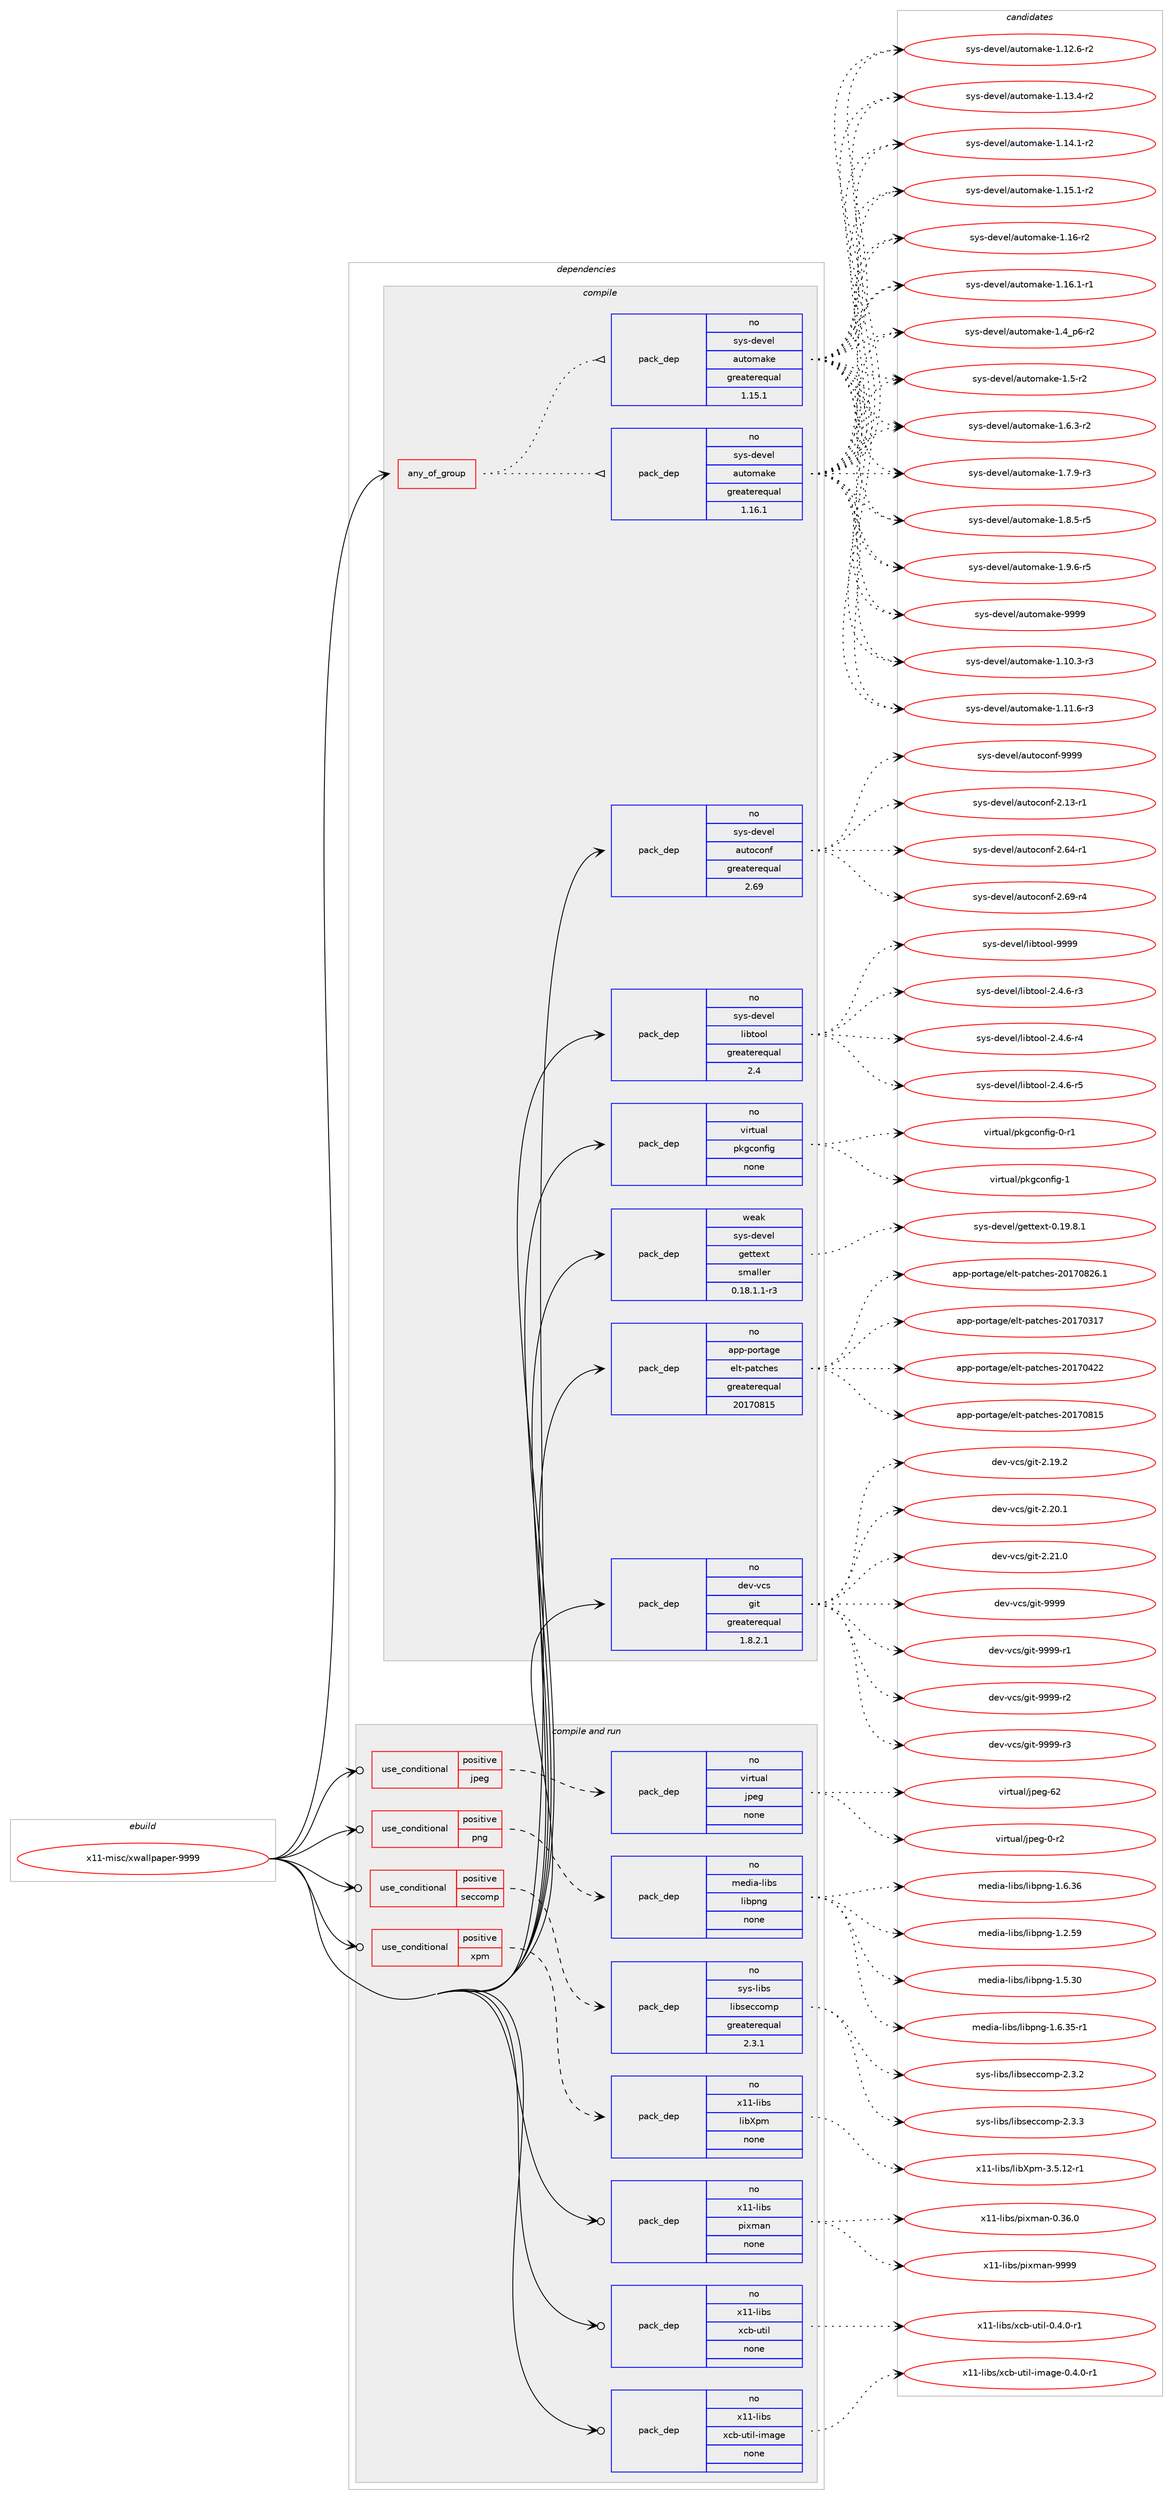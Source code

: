 digraph prolog {

# *************
# Graph options
# *************

newrank=true;
concentrate=true;
compound=true;
graph [rankdir=LR,fontname=Helvetica,fontsize=10,ranksep=1.5];#, ranksep=2.5, nodesep=0.2];
edge  [arrowhead=vee];
node  [fontname=Helvetica,fontsize=10];

# **********
# The ebuild
# **********

subgraph cluster_leftcol {
color=gray;
rank=same;
label=<<i>ebuild</i>>;
id [label="x11-misc/xwallpaper-9999", color=red, width=4, href="../x11-misc/xwallpaper-9999.svg"];
}

# ****************
# The dependencies
# ****************

subgraph cluster_midcol {
color=gray;
label=<<i>dependencies</i>>;
subgraph cluster_compile {
fillcolor="#eeeeee";
style=filled;
label=<<i>compile</i>>;
subgraph any28753 {
dependency1766416 [label=<<TABLE BORDER="0" CELLBORDER="1" CELLSPACING="0" CELLPADDING="4"><TR><TD CELLPADDING="10">any_of_group</TD></TR></TABLE>>, shape=none, color=red];subgraph pack1269745 {
dependency1766417 [label=<<TABLE BORDER="0" CELLBORDER="1" CELLSPACING="0" CELLPADDING="4" WIDTH="220"><TR><TD ROWSPAN="6" CELLPADDING="30">pack_dep</TD></TR><TR><TD WIDTH="110">no</TD></TR><TR><TD>sys-devel</TD></TR><TR><TD>automake</TD></TR><TR><TD>greaterequal</TD></TR><TR><TD>1.16.1</TD></TR></TABLE>>, shape=none, color=blue];
}
dependency1766416:e -> dependency1766417:w [weight=20,style="dotted",arrowhead="oinv"];
subgraph pack1269746 {
dependency1766418 [label=<<TABLE BORDER="0" CELLBORDER="1" CELLSPACING="0" CELLPADDING="4" WIDTH="220"><TR><TD ROWSPAN="6" CELLPADDING="30">pack_dep</TD></TR><TR><TD WIDTH="110">no</TD></TR><TR><TD>sys-devel</TD></TR><TR><TD>automake</TD></TR><TR><TD>greaterequal</TD></TR><TR><TD>1.15.1</TD></TR></TABLE>>, shape=none, color=blue];
}
dependency1766416:e -> dependency1766418:w [weight=20,style="dotted",arrowhead="oinv"];
}
id:e -> dependency1766416:w [weight=20,style="solid",arrowhead="vee"];
subgraph pack1269747 {
dependency1766419 [label=<<TABLE BORDER="0" CELLBORDER="1" CELLSPACING="0" CELLPADDING="4" WIDTH="220"><TR><TD ROWSPAN="6" CELLPADDING="30">pack_dep</TD></TR><TR><TD WIDTH="110">no</TD></TR><TR><TD>app-portage</TD></TR><TR><TD>elt-patches</TD></TR><TR><TD>greaterequal</TD></TR><TR><TD>20170815</TD></TR></TABLE>>, shape=none, color=blue];
}
id:e -> dependency1766419:w [weight=20,style="solid",arrowhead="vee"];
subgraph pack1269748 {
dependency1766420 [label=<<TABLE BORDER="0" CELLBORDER="1" CELLSPACING="0" CELLPADDING="4" WIDTH="220"><TR><TD ROWSPAN="6" CELLPADDING="30">pack_dep</TD></TR><TR><TD WIDTH="110">no</TD></TR><TR><TD>dev-vcs</TD></TR><TR><TD>git</TD></TR><TR><TD>greaterequal</TD></TR><TR><TD>1.8.2.1</TD></TR></TABLE>>, shape=none, color=blue];
}
id:e -> dependency1766420:w [weight=20,style="solid",arrowhead="vee"];
subgraph pack1269749 {
dependency1766421 [label=<<TABLE BORDER="0" CELLBORDER="1" CELLSPACING="0" CELLPADDING="4" WIDTH="220"><TR><TD ROWSPAN="6" CELLPADDING="30">pack_dep</TD></TR><TR><TD WIDTH="110">no</TD></TR><TR><TD>sys-devel</TD></TR><TR><TD>autoconf</TD></TR><TR><TD>greaterequal</TD></TR><TR><TD>2.69</TD></TR></TABLE>>, shape=none, color=blue];
}
id:e -> dependency1766421:w [weight=20,style="solid",arrowhead="vee"];
subgraph pack1269750 {
dependency1766422 [label=<<TABLE BORDER="0" CELLBORDER="1" CELLSPACING="0" CELLPADDING="4" WIDTH="220"><TR><TD ROWSPAN="6" CELLPADDING="30">pack_dep</TD></TR><TR><TD WIDTH="110">no</TD></TR><TR><TD>sys-devel</TD></TR><TR><TD>libtool</TD></TR><TR><TD>greaterequal</TD></TR><TR><TD>2.4</TD></TR></TABLE>>, shape=none, color=blue];
}
id:e -> dependency1766422:w [weight=20,style="solid",arrowhead="vee"];
subgraph pack1269751 {
dependency1766423 [label=<<TABLE BORDER="0" CELLBORDER="1" CELLSPACING="0" CELLPADDING="4" WIDTH="220"><TR><TD ROWSPAN="6" CELLPADDING="30">pack_dep</TD></TR><TR><TD WIDTH="110">no</TD></TR><TR><TD>virtual</TD></TR><TR><TD>pkgconfig</TD></TR><TR><TD>none</TD></TR><TR><TD></TD></TR></TABLE>>, shape=none, color=blue];
}
id:e -> dependency1766423:w [weight=20,style="solid",arrowhead="vee"];
subgraph pack1269752 {
dependency1766424 [label=<<TABLE BORDER="0" CELLBORDER="1" CELLSPACING="0" CELLPADDING="4" WIDTH="220"><TR><TD ROWSPAN="6" CELLPADDING="30">pack_dep</TD></TR><TR><TD WIDTH="110">weak</TD></TR><TR><TD>sys-devel</TD></TR><TR><TD>gettext</TD></TR><TR><TD>smaller</TD></TR><TR><TD>0.18.1.1-r3</TD></TR></TABLE>>, shape=none, color=blue];
}
id:e -> dependency1766424:w [weight=20,style="solid",arrowhead="vee"];
}
subgraph cluster_compileandrun {
fillcolor="#eeeeee";
style=filled;
label=<<i>compile and run</i>>;
subgraph cond466910 {
dependency1766425 [label=<<TABLE BORDER="0" CELLBORDER="1" CELLSPACING="0" CELLPADDING="4"><TR><TD ROWSPAN="3" CELLPADDING="10">use_conditional</TD></TR><TR><TD>positive</TD></TR><TR><TD>jpeg</TD></TR></TABLE>>, shape=none, color=red];
subgraph pack1269753 {
dependency1766426 [label=<<TABLE BORDER="0" CELLBORDER="1" CELLSPACING="0" CELLPADDING="4" WIDTH="220"><TR><TD ROWSPAN="6" CELLPADDING="30">pack_dep</TD></TR><TR><TD WIDTH="110">no</TD></TR><TR><TD>virtual</TD></TR><TR><TD>jpeg</TD></TR><TR><TD>none</TD></TR><TR><TD></TD></TR></TABLE>>, shape=none, color=blue];
}
dependency1766425:e -> dependency1766426:w [weight=20,style="dashed",arrowhead="vee"];
}
id:e -> dependency1766425:w [weight=20,style="solid",arrowhead="odotvee"];
subgraph cond466911 {
dependency1766427 [label=<<TABLE BORDER="0" CELLBORDER="1" CELLSPACING="0" CELLPADDING="4"><TR><TD ROWSPAN="3" CELLPADDING="10">use_conditional</TD></TR><TR><TD>positive</TD></TR><TR><TD>png</TD></TR></TABLE>>, shape=none, color=red];
subgraph pack1269754 {
dependency1766428 [label=<<TABLE BORDER="0" CELLBORDER="1" CELLSPACING="0" CELLPADDING="4" WIDTH="220"><TR><TD ROWSPAN="6" CELLPADDING="30">pack_dep</TD></TR><TR><TD WIDTH="110">no</TD></TR><TR><TD>media-libs</TD></TR><TR><TD>libpng</TD></TR><TR><TD>none</TD></TR><TR><TD></TD></TR></TABLE>>, shape=none, color=blue];
}
dependency1766427:e -> dependency1766428:w [weight=20,style="dashed",arrowhead="vee"];
}
id:e -> dependency1766427:w [weight=20,style="solid",arrowhead="odotvee"];
subgraph cond466912 {
dependency1766429 [label=<<TABLE BORDER="0" CELLBORDER="1" CELLSPACING="0" CELLPADDING="4"><TR><TD ROWSPAN="3" CELLPADDING="10">use_conditional</TD></TR><TR><TD>positive</TD></TR><TR><TD>seccomp</TD></TR></TABLE>>, shape=none, color=red];
subgraph pack1269755 {
dependency1766430 [label=<<TABLE BORDER="0" CELLBORDER="1" CELLSPACING="0" CELLPADDING="4" WIDTH="220"><TR><TD ROWSPAN="6" CELLPADDING="30">pack_dep</TD></TR><TR><TD WIDTH="110">no</TD></TR><TR><TD>sys-libs</TD></TR><TR><TD>libseccomp</TD></TR><TR><TD>greaterequal</TD></TR><TR><TD>2.3.1</TD></TR></TABLE>>, shape=none, color=blue];
}
dependency1766429:e -> dependency1766430:w [weight=20,style="dashed",arrowhead="vee"];
}
id:e -> dependency1766429:w [weight=20,style="solid",arrowhead="odotvee"];
subgraph cond466913 {
dependency1766431 [label=<<TABLE BORDER="0" CELLBORDER="1" CELLSPACING="0" CELLPADDING="4"><TR><TD ROWSPAN="3" CELLPADDING="10">use_conditional</TD></TR><TR><TD>positive</TD></TR><TR><TD>xpm</TD></TR></TABLE>>, shape=none, color=red];
subgraph pack1269756 {
dependency1766432 [label=<<TABLE BORDER="0" CELLBORDER="1" CELLSPACING="0" CELLPADDING="4" WIDTH="220"><TR><TD ROWSPAN="6" CELLPADDING="30">pack_dep</TD></TR><TR><TD WIDTH="110">no</TD></TR><TR><TD>x11-libs</TD></TR><TR><TD>libXpm</TD></TR><TR><TD>none</TD></TR><TR><TD></TD></TR></TABLE>>, shape=none, color=blue];
}
dependency1766431:e -> dependency1766432:w [weight=20,style="dashed",arrowhead="vee"];
}
id:e -> dependency1766431:w [weight=20,style="solid",arrowhead="odotvee"];
subgraph pack1269757 {
dependency1766433 [label=<<TABLE BORDER="0" CELLBORDER="1" CELLSPACING="0" CELLPADDING="4" WIDTH="220"><TR><TD ROWSPAN="6" CELLPADDING="30">pack_dep</TD></TR><TR><TD WIDTH="110">no</TD></TR><TR><TD>x11-libs</TD></TR><TR><TD>pixman</TD></TR><TR><TD>none</TD></TR><TR><TD></TD></TR></TABLE>>, shape=none, color=blue];
}
id:e -> dependency1766433:w [weight=20,style="solid",arrowhead="odotvee"];
subgraph pack1269758 {
dependency1766434 [label=<<TABLE BORDER="0" CELLBORDER="1" CELLSPACING="0" CELLPADDING="4" WIDTH="220"><TR><TD ROWSPAN="6" CELLPADDING="30">pack_dep</TD></TR><TR><TD WIDTH="110">no</TD></TR><TR><TD>x11-libs</TD></TR><TR><TD>xcb-util</TD></TR><TR><TD>none</TD></TR><TR><TD></TD></TR></TABLE>>, shape=none, color=blue];
}
id:e -> dependency1766434:w [weight=20,style="solid",arrowhead="odotvee"];
subgraph pack1269759 {
dependency1766435 [label=<<TABLE BORDER="0" CELLBORDER="1" CELLSPACING="0" CELLPADDING="4" WIDTH="220"><TR><TD ROWSPAN="6" CELLPADDING="30">pack_dep</TD></TR><TR><TD WIDTH="110">no</TD></TR><TR><TD>x11-libs</TD></TR><TR><TD>xcb-util-image</TD></TR><TR><TD>none</TD></TR><TR><TD></TD></TR></TABLE>>, shape=none, color=blue];
}
id:e -> dependency1766435:w [weight=20,style="solid",arrowhead="odotvee"];
}
subgraph cluster_run {
fillcolor="#eeeeee";
style=filled;
label=<<i>run</i>>;
}
}

# **************
# The candidates
# **************

subgraph cluster_choices {
rank=same;
color=gray;
label=<<i>candidates</i>>;

subgraph choice1269745 {
color=black;
nodesep=1;
choice11512111545100101118101108479711711611110997107101454946494846514511451 [label="sys-devel/automake-1.10.3-r3", color=red, width=4,href="../sys-devel/automake-1.10.3-r3.svg"];
choice11512111545100101118101108479711711611110997107101454946494946544511451 [label="sys-devel/automake-1.11.6-r3", color=red, width=4,href="../sys-devel/automake-1.11.6-r3.svg"];
choice11512111545100101118101108479711711611110997107101454946495046544511450 [label="sys-devel/automake-1.12.6-r2", color=red, width=4,href="../sys-devel/automake-1.12.6-r2.svg"];
choice11512111545100101118101108479711711611110997107101454946495146524511450 [label="sys-devel/automake-1.13.4-r2", color=red, width=4,href="../sys-devel/automake-1.13.4-r2.svg"];
choice11512111545100101118101108479711711611110997107101454946495246494511450 [label="sys-devel/automake-1.14.1-r2", color=red, width=4,href="../sys-devel/automake-1.14.1-r2.svg"];
choice11512111545100101118101108479711711611110997107101454946495346494511450 [label="sys-devel/automake-1.15.1-r2", color=red, width=4,href="../sys-devel/automake-1.15.1-r2.svg"];
choice1151211154510010111810110847971171161111099710710145494649544511450 [label="sys-devel/automake-1.16-r2", color=red, width=4,href="../sys-devel/automake-1.16-r2.svg"];
choice11512111545100101118101108479711711611110997107101454946495446494511449 [label="sys-devel/automake-1.16.1-r1", color=red, width=4,href="../sys-devel/automake-1.16.1-r1.svg"];
choice115121115451001011181011084797117116111109971071014549465295112544511450 [label="sys-devel/automake-1.4_p6-r2", color=red, width=4,href="../sys-devel/automake-1.4_p6-r2.svg"];
choice11512111545100101118101108479711711611110997107101454946534511450 [label="sys-devel/automake-1.5-r2", color=red, width=4,href="../sys-devel/automake-1.5-r2.svg"];
choice115121115451001011181011084797117116111109971071014549465446514511450 [label="sys-devel/automake-1.6.3-r2", color=red, width=4,href="../sys-devel/automake-1.6.3-r2.svg"];
choice115121115451001011181011084797117116111109971071014549465546574511451 [label="sys-devel/automake-1.7.9-r3", color=red, width=4,href="../sys-devel/automake-1.7.9-r3.svg"];
choice115121115451001011181011084797117116111109971071014549465646534511453 [label="sys-devel/automake-1.8.5-r5", color=red, width=4,href="../sys-devel/automake-1.8.5-r5.svg"];
choice115121115451001011181011084797117116111109971071014549465746544511453 [label="sys-devel/automake-1.9.6-r5", color=red, width=4,href="../sys-devel/automake-1.9.6-r5.svg"];
choice115121115451001011181011084797117116111109971071014557575757 [label="sys-devel/automake-9999", color=red, width=4,href="../sys-devel/automake-9999.svg"];
dependency1766417:e -> choice11512111545100101118101108479711711611110997107101454946494846514511451:w [style=dotted,weight="100"];
dependency1766417:e -> choice11512111545100101118101108479711711611110997107101454946494946544511451:w [style=dotted,weight="100"];
dependency1766417:e -> choice11512111545100101118101108479711711611110997107101454946495046544511450:w [style=dotted,weight="100"];
dependency1766417:e -> choice11512111545100101118101108479711711611110997107101454946495146524511450:w [style=dotted,weight="100"];
dependency1766417:e -> choice11512111545100101118101108479711711611110997107101454946495246494511450:w [style=dotted,weight="100"];
dependency1766417:e -> choice11512111545100101118101108479711711611110997107101454946495346494511450:w [style=dotted,weight="100"];
dependency1766417:e -> choice1151211154510010111810110847971171161111099710710145494649544511450:w [style=dotted,weight="100"];
dependency1766417:e -> choice11512111545100101118101108479711711611110997107101454946495446494511449:w [style=dotted,weight="100"];
dependency1766417:e -> choice115121115451001011181011084797117116111109971071014549465295112544511450:w [style=dotted,weight="100"];
dependency1766417:e -> choice11512111545100101118101108479711711611110997107101454946534511450:w [style=dotted,weight="100"];
dependency1766417:e -> choice115121115451001011181011084797117116111109971071014549465446514511450:w [style=dotted,weight="100"];
dependency1766417:e -> choice115121115451001011181011084797117116111109971071014549465546574511451:w [style=dotted,weight="100"];
dependency1766417:e -> choice115121115451001011181011084797117116111109971071014549465646534511453:w [style=dotted,weight="100"];
dependency1766417:e -> choice115121115451001011181011084797117116111109971071014549465746544511453:w [style=dotted,weight="100"];
dependency1766417:e -> choice115121115451001011181011084797117116111109971071014557575757:w [style=dotted,weight="100"];
}
subgraph choice1269746 {
color=black;
nodesep=1;
choice11512111545100101118101108479711711611110997107101454946494846514511451 [label="sys-devel/automake-1.10.3-r3", color=red, width=4,href="../sys-devel/automake-1.10.3-r3.svg"];
choice11512111545100101118101108479711711611110997107101454946494946544511451 [label="sys-devel/automake-1.11.6-r3", color=red, width=4,href="../sys-devel/automake-1.11.6-r3.svg"];
choice11512111545100101118101108479711711611110997107101454946495046544511450 [label="sys-devel/automake-1.12.6-r2", color=red, width=4,href="../sys-devel/automake-1.12.6-r2.svg"];
choice11512111545100101118101108479711711611110997107101454946495146524511450 [label="sys-devel/automake-1.13.4-r2", color=red, width=4,href="../sys-devel/automake-1.13.4-r2.svg"];
choice11512111545100101118101108479711711611110997107101454946495246494511450 [label="sys-devel/automake-1.14.1-r2", color=red, width=4,href="../sys-devel/automake-1.14.1-r2.svg"];
choice11512111545100101118101108479711711611110997107101454946495346494511450 [label="sys-devel/automake-1.15.1-r2", color=red, width=4,href="../sys-devel/automake-1.15.1-r2.svg"];
choice1151211154510010111810110847971171161111099710710145494649544511450 [label="sys-devel/automake-1.16-r2", color=red, width=4,href="../sys-devel/automake-1.16-r2.svg"];
choice11512111545100101118101108479711711611110997107101454946495446494511449 [label="sys-devel/automake-1.16.1-r1", color=red, width=4,href="../sys-devel/automake-1.16.1-r1.svg"];
choice115121115451001011181011084797117116111109971071014549465295112544511450 [label="sys-devel/automake-1.4_p6-r2", color=red, width=4,href="../sys-devel/automake-1.4_p6-r2.svg"];
choice11512111545100101118101108479711711611110997107101454946534511450 [label="sys-devel/automake-1.5-r2", color=red, width=4,href="../sys-devel/automake-1.5-r2.svg"];
choice115121115451001011181011084797117116111109971071014549465446514511450 [label="sys-devel/automake-1.6.3-r2", color=red, width=4,href="../sys-devel/automake-1.6.3-r2.svg"];
choice115121115451001011181011084797117116111109971071014549465546574511451 [label="sys-devel/automake-1.7.9-r3", color=red, width=4,href="../sys-devel/automake-1.7.9-r3.svg"];
choice115121115451001011181011084797117116111109971071014549465646534511453 [label="sys-devel/automake-1.8.5-r5", color=red, width=4,href="../sys-devel/automake-1.8.5-r5.svg"];
choice115121115451001011181011084797117116111109971071014549465746544511453 [label="sys-devel/automake-1.9.6-r5", color=red, width=4,href="../sys-devel/automake-1.9.6-r5.svg"];
choice115121115451001011181011084797117116111109971071014557575757 [label="sys-devel/automake-9999", color=red, width=4,href="../sys-devel/automake-9999.svg"];
dependency1766418:e -> choice11512111545100101118101108479711711611110997107101454946494846514511451:w [style=dotted,weight="100"];
dependency1766418:e -> choice11512111545100101118101108479711711611110997107101454946494946544511451:w [style=dotted,weight="100"];
dependency1766418:e -> choice11512111545100101118101108479711711611110997107101454946495046544511450:w [style=dotted,weight="100"];
dependency1766418:e -> choice11512111545100101118101108479711711611110997107101454946495146524511450:w [style=dotted,weight="100"];
dependency1766418:e -> choice11512111545100101118101108479711711611110997107101454946495246494511450:w [style=dotted,weight="100"];
dependency1766418:e -> choice11512111545100101118101108479711711611110997107101454946495346494511450:w [style=dotted,weight="100"];
dependency1766418:e -> choice1151211154510010111810110847971171161111099710710145494649544511450:w [style=dotted,weight="100"];
dependency1766418:e -> choice11512111545100101118101108479711711611110997107101454946495446494511449:w [style=dotted,weight="100"];
dependency1766418:e -> choice115121115451001011181011084797117116111109971071014549465295112544511450:w [style=dotted,weight="100"];
dependency1766418:e -> choice11512111545100101118101108479711711611110997107101454946534511450:w [style=dotted,weight="100"];
dependency1766418:e -> choice115121115451001011181011084797117116111109971071014549465446514511450:w [style=dotted,weight="100"];
dependency1766418:e -> choice115121115451001011181011084797117116111109971071014549465546574511451:w [style=dotted,weight="100"];
dependency1766418:e -> choice115121115451001011181011084797117116111109971071014549465646534511453:w [style=dotted,weight="100"];
dependency1766418:e -> choice115121115451001011181011084797117116111109971071014549465746544511453:w [style=dotted,weight="100"];
dependency1766418:e -> choice115121115451001011181011084797117116111109971071014557575757:w [style=dotted,weight="100"];
}
subgraph choice1269747 {
color=black;
nodesep=1;
choice97112112451121111141169710310147101108116451129711699104101115455048495548514955 [label="app-portage/elt-patches-20170317", color=red, width=4,href="../app-portage/elt-patches-20170317.svg"];
choice97112112451121111141169710310147101108116451129711699104101115455048495548525050 [label="app-portage/elt-patches-20170422", color=red, width=4,href="../app-portage/elt-patches-20170422.svg"];
choice97112112451121111141169710310147101108116451129711699104101115455048495548564953 [label="app-portage/elt-patches-20170815", color=red, width=4,href="../app-portage/elt-patches-20170815.svg"];
choice971121124511211111411697103101471011081164511297116991041011154550484955485650544649 [label="app-portage/elt-patches-20170826.1", color=red, width=4,href="../app-portage/elt-patches-20170826.1.svg"];
dependency1766419:e -> choice97112112451121111141169710310147101108116451129711699104101115455048495548514955:w [style=dotted,weight="100"];
dependency1766419:e -> choice97112112451121111141169710310147101108116451129711699104101115455048495548525050:w [style=dotted,weight="100"];
dependency1766419:e -> choice97112112451121111141169710310147101108116451129711699104101115455048495548564953:w [style=dotted,weight="100"];
dependency1766419:e -> choice971121124511211111411697103101471011081164511297116991041011154550484955485650544649:w [style=dotted,weight="100"];
}
subgraph choice1269748 {
color=black;
nodesep=1;
choice10010111845118991154710310511645504649574650 [label="dev-vcs/git-2.19.2", color=red, width=4,href="../dev-vcs/git-2.19.2.svg"];
choice10010111845118991154710310511645504650484649 [label="dev-vcs/git-2.20.1", color=red, width=4,href="../dev-vcs/git-2.20.1.svg"];
choice10010111845118991154710310511645504650494648 [label="dev-vcs/git-2.21.0", color=red, width=4,href="../dev-vcs/git-2.21.0.svg"];
choice1001011184511899115471031051164557575757 [label="dev-vcs/git-9999", color=red, width=4,href="../dev-vcs/git-9999.svg"];
choice10010111845118991154710310511645575757574511449 [label="dev-vcs/git-9999-r1", color=red, width=4,href="../dev-vcs/git-9999-r1.svg"];
choice10010111845118991154710310511645575757574511450 [label="dev-vcs/git-9999-r2", color=red, width=4,href="../dev-vcs/git-9999-r2.svg"];
choice10010111845118991154710310511645575757574511451 [label="dev-vcs/git-9999-r3", color=red, width=4,href="../dev-vcs/git-9999-r3.svg"];
dependency1766420:e -> choice10010111845118991154710310511645504649574650:w [style=dotted,weight="100"];
dependency1766420:e -> choice10010111845118991154710310511645504650484649:w [style=dotted,weight="100"];
dependency1766420:e -> choice10010111845118991154710310511645504650494648:w [style=dotted,weight="100"];
dependency1766420:e -> choice1001011184511899115471031051164557575757:w [style=dotted,weight="100"];
dependency1766420:e -> choice10010111845118991154710310511645575757574511449:w [style=dotted,weight="100"];
dependency1766420:e -> choice10010111845118991154710310511645575757574511450:w [style=dotted,weight="100"];
dependency1766420:e -> choice10010111845118991154710310511645575757574511451:w [style=dotted,weight="100"];
}
subgraph choice1269749 {
color=black;
nodesep=1;
choice1151211154510010111810110847971171161119911111010245504649514511449 [label="sys-devel/autoconf-2.13-r1", color=red, width=4,href="../sys-devel/autoconf-2.13-r1.svg"];
choice1151211154510010111810110847971171161119911111010245504654524511449 [label="sys-devel/autoconf-2.64-r1", color=red, width=4,href="../sys-devel/autoconf-2.64-r1.svg"];
choice1151211154510010111810110847971171161119911111010245504654574511452 [label="sys-devel/autoconf-2.69-r4", color=red, width=4,href="../sys-devel/autoconf-2.69-r4.svg"];
choice115121115451001011181011084797117116111991111101024557575757 [label="sys-devel/autoconf-9999", color=red, width=4,href="../sys-devel/autoconf-9999.svg"];
dependency1766421:e -> choice1151211154510010111810110847971171161119911111010245504649514511449:w [style=dotted,weight="100"];
dependency1766421:e -> choice1151211154510010111810110847971171161119911111010245504654524511449:w [style=dotted,weight="100"];
dependency1766421:e -> choice1151211154510010111810110847971171161119911111010245504654574511452:w [style=dotted,weight="100"];
dependency1766421:e -> choice115121115451001011181011084797117116111991111101024557575757:w [style=dotted,weight="100"];
}
subgraph choice1269750 {
color=black;
nodesep=1;
choice1151211154510010111810110847108105981161111111084550465246544511451 [label="sys-devel/libtool-2.4.6-r3", color=red, width=4,href="../sys-devel/libtool-2.4.6-r3.svg"];
choice1151211154510010111810110847108105981161111111084550465246544511452 [label="sys-devel/libtool-2.4.6-r4", color=red, width=4,href="../sys-devel/libtool-2.4.6-r4.svg"];
choice1151211154510010111810110847108105981161111111084550465246544511453 [label="sys-devel/libtool-2.4.6-r5", color=red, width=4,href="../sys-devel/libtool-2.4.6-r5.svg"];
choice1151211154510010111810110847108105981161111111084557575757 [label="sys-devel/libtool-9999", color=red, width=4,href="../sys-devel/libtool-9999.svg"];
dependency1766422:e -> choice1151211154510010111810110847108105981161111111084550465246544511451:w [style=dotted,weight="100"];
dependency1766422:e -> choice1151211154510010111810110847108105981161111111084550465246544511452:w [style=dotted,weight="100"];
dependency1766422:e -> choice1151211154510010111810110847108105981161111111084550465246544511453:w [style=dotted,weight="100"];
dependency1766422:e -> choice1151211154510010111810110847108105981161111111084557575757:w [style=dotted,weight="100"];
}
subgraph choice1269751 {
color=black;
nodesep=1;
choice11810511411611797108471121071039911111010210510345484511449 [label="virtual/pkgconfig-0-r1", color=red, width=4,href="../virtual/pkgconfig-0-r1.svg"];
choice1181051141161179710847112107103991111101021051034549 [label="virtual/pkgconfig-1", color=red, width=4,href="../virtual/pkgconfig-1.svg"];
dependency1766423:e -> choice11810511411611797108471121071039911111010210510345484511449:w [style=dotted,weight="100"];
dependency1766423:e -> choice1181051141161179710847112107103991111101021051034549:w [style=dotted,weight="100"];
}
subgraph choice1269752 {
color=black;
nodesep=1;
choice1151211154510010111810110847103101116116101120116454846495746564649 [label="sys-devel/gettext-0.19.8.1", color=red, width=4,href="../sys-devel/gettext-0.19.8.1.svg"];
dependency1766424:e -> choice1151211154510010111810110847103101116116101120116454846495746564649:w [style=dotted,weight="100"];
}
subgraph choice1269753 {
color=black;
nodesep=1;
choice118105114116117971084710611210110345484511450 [label="virtual/jpeg-0-r2", color=red, width=4,href="../virtual/jpeg-0-r2.svg"];
choice1181051141161179710847106112101103455450 [label="virtual/jpeg-62", color=red, width=4,href="../virtual/jpeg-62.svg"];
dependency1766426:e -> choice118105114116117971084710611210110345484511450:w [style=dotted,weight="100"];
dependency1766426:e -> choice1181051141161179710847106112101103455450:w [style=dotted,weight="100"];
}
subgraph choice1269754 {
color=black;
nodesep=1;
choice109101100105974510810598115471081059811211010345494650465357 [label="media-libs/libpng-1.2.59", color=red, width=4,href="../media-libs/libpng-1.2.59.svg"];
choice109101100105974510810598115471081059811211010345494653465148 [label="media-libs/libpng-1.5.30", color=red, width=4,href="../media-libs/libpng-1.5.30.svg"];
choice1091011001059745108105981154710810598112110103454946544651534511449 [label="media-libs/libpng-1.6.35-r1", color=red, width=4,href="../media-libs/libpng-1.6.35-r1.svg"];
choice109101100105974510810598115471081059811211010345494654465154 [label="media-libs/libpng-1.6.36", color=red, width=4,href="../media-libs/libpng-1.6.36.svg"];
dependency1766428:e -> choice109101100105974510810598115471081059811211010345494650465357:w [style=dotted,weight="100"];
dependency1766428:e -> choice109101100105974510810598115471081059811211010345494653465148:w [style=dotted,weight="100"];
dependency1766428:e -> choice1091011001059745108105981154710810598112110103454946544651534511449:w [style=dotted,weight="100"];
dependency1766428:e -> choice109101100105974510810598115471081059811211010345494654465154:w [style=dotted,weight="100"];
}
subgraph choice1269755 {
color=black;
nodesep=1;
choice115121115451081059811547108105981151019999111109112455046514650 [label="sys-libs/libseccomp-2.3.2", color=red, width=4,href="../sys-libs/libseccomp-2.3.2.svg"];
choice115121115451081059811547108105981151019999111109112455046514651 [label="sys-libs/libseccomp-2.3.3", color=red, width=4,href="../sys-libs/libseccomp-2.3.3.svg"];
dependency1766430:e -> choice115121115451081059811547108105981151019999111109112455046514650:w [style=dotted,weight="100"];
dependency1766430:e -> choice115121115451081059811547108105981151019999111109112455046514651:w [style=dotted,weight="100"];
}
subgraph choice1269756 {
color=black;
nodesep=1;
choice12049494510810598115471081059888112109455146534649504511449 [label="x11-libs/libXpm-3.5.12-r1", color=red, width=4,href="../x11-libs/libXpm-3.5.12-r1.svg"];
dependency1766432:e -> choice12049494510810598115471081059888112109455146534649504511449:w [style=dotted,weight="100"];
}
subgraph choice1269757 {
color=black;
nodesep=1;
choice12049494510810598115471121051201099711045484651544648 [label="x11-libs/pixman-0.36.0", color=red, width=4,href="../x11-libs/pixman-0.36.0.svg"];
choice1204949451081059811547112105120109971104557575757 [label="x11-libs/pixman-9999", color=red, width=4,href="../x11-libs/pixman-9999.svg"];
dependency1766433:e -> choice12049494510810598115471121051201099711045484651544648:w [style=dotted,weight="100"];
dependency1766433:e -> choice1204949451081059811547112105120109971104557575757:w [style=dotted,weight="100"];
}
subgraph choice1269758 {
color=black;
nodesep=1;
choice12049494510810598115471209998451171161051084548465246484511449 [label="x11-libs/xcb-util-0.4.0-r1", color=red, width=4,href="../x11-libs/xcb-util-0.4.0-r1.svg"];
dependency1766434:e -> choice12049494510810598115471209998451171161051084548465246484511449:w [style=dotted,weight="100"];
}
subgraph choice1269759 {
color=black;
nodesep=1;
choice120494945108105981154712099984511711610510845105109971031014548465246484511449 [label="x11-libs/xcb-util-image-0.4.0-r1", color=red, width=4,href="../x11-libs/xcb-util-image-0.4.0-r1.svg"];
dependency1766435:e -> choice120494945108105981154712099984511711610510845105109971031014548465246484511449:w [style=dotted,weight="100"];
}
}

}
